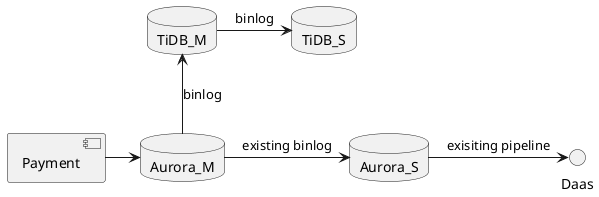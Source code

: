 @startuml
database TiDB_M
database TiDB_S
database Aurora_M
database Aurora_S

TiDB_M <-- Aurora_M: binlog
TiDB_M -> TiDB_S: binlog
Aurora_M -> Aurora_S : existing binlog
Aurora_S -> Daas: exisiting pipeline

[Payment] -> Aurora_M
@enduml

@startuml
database TiDB
database Aurora_M as RDS
database Aurora_S as Slave
component [cashier] as C {
    [proxy]
}
component [NPS] as P
queue kafka
[/pay] -> C
proxy --> [OPS]: 99% /pay
proxy --> P: 1% /pay
[OPS] -> RDS
P --> TiDB
TiDB --> RDS: binlog
[other APIs] --> [NRS]
kafka --> [NRS]
[NRS] -> RDS
[NRS] -> TiDB
RDS -> Slave: existing binlog
Slave -> [DaaS]: existing pipeline
@enduml

@startuml
database TiDB_M
database TiDB_S
database Aurora_M
database Aurora_S

TiDB_M --> Aurora_M: binlog
TiDB_M -> TiDB_S: binlog
Aurora_M -> Aurora_S : existing binlog
Aurora_S -> Daas: exisiting pipeline

[Payment] -> TiDB_M
@enduml



@startuml

[Payment] --> [Aurora Mar] 

[Payment] --> [Aurora Feb] 

[Refund db] --> [Aurora Jan]
[Refund db] --> [Aurora Feb]
[Refund db] --> [Aurora Mar]

[Refund] --> [Refund db]
@enduml




@startuml
[STG cold]  <-- [PERF cold]
[STG cold] <-- [STG refund & comp flow]
[STG refund & comp flow] <-- [STG purge]
[STG cold] <-- [STG big query & recon]
[STG big query & recon] <-- [STG purge]
[STG big query & recon] <-- [PERF big query & recon] 
[STG purge] <-- [PERF purge]
[PERF cold] <-- [PERF refund & comp flow]
[PERF refund & comp flow] <-- [PERF purge]
[PERF big query & recon] <-- [PERF purge]
@enduml

[STG cold] --> [STG archiving immutable]
[STG new refund] --> [STG purge mutable]
[STG archiving immutable] --> [STG purge immutable]
[STG archiving immutable] --> [STG archiving mutable] 
[STG archiving immutable] --> [PROD cluster]
[Aurora persist] --> [PROD purge]
[PROD cluster] --> [PROD archive]
[PROD archive] --> [PROD purge]
[STG new refund] --> [PROD new refund]
[PROD new refund] --> [PROD purge]
[STG archiving mutable] --> [STG purge mutable]
[STG purge immutable] --> [STG purge mutable]
[STG purge mutable] --> [PROD purge]




@startuml
skinparam component {
	backgroundColor<<done>> Green
	backgroundColor<<doing>> Yellow
	backgroundColor<<explore>> Blue
}

[Java] --> [Spring]
[Network] --> [RDS]
[Network] --> [Redis]
[RDS] --> [Spring]
[Java] --> [Kafka]
[Network] --> [Kafka]
@enduml
